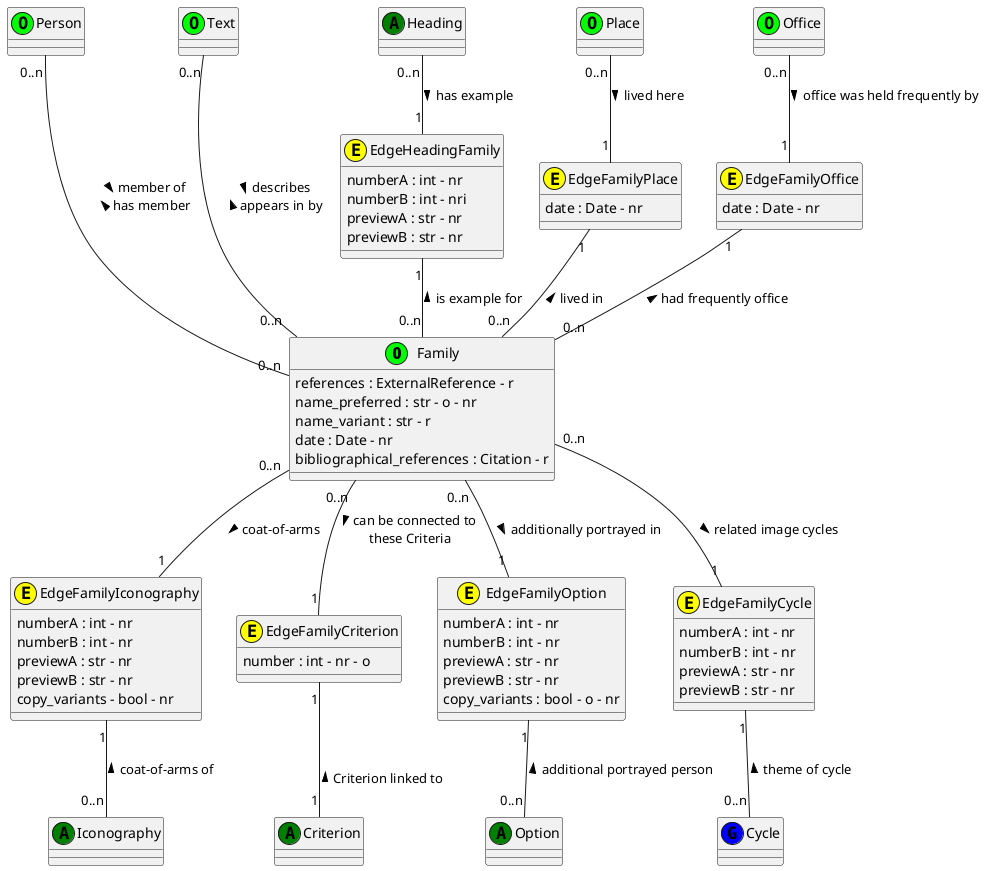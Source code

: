 @startuml Family

class Family <<(O,lime)>>
Family : references : ExternalReference - r
Family : name_preferred : str - o - nr
Family : name_variant : str - r
Family : date : Date - nr
Family : bibliographical_references : Citation - r

class Person <<(O,lime)>>

class Heading <<(A,green)>>

class Place <<(O,lime)>>

class Office <<(O,lime)>>

class Text <<(O,lime)>>

class Iconography <<(A,green)>>

class Criterion <<(A,green)>>

class Option <<(A,green)>>

class Cycle <<(G,blue)>>

class EdgeHeadingFamily  <<(E,yellow)>>
EdgeHeadingFamily : numberA : int - nr
EdgeHeadingFamily : numberB : int - nri
EdgeHeadingFamily : previewA : str - nr
EdgeHeadingFamily : previewB : str - nr



class EdgeFamilyPlace <<(E,yellow)>>
EdgeFamilyPlace : date : Date - nr

class EdgeFamilyOffice <<(E,yellow)>>
EdgeFamilyOffice : date : Date - nr

class EdgeFamilyIconography <<(E,yellow)>>
EdgeFamilyIconography : numberA : int - nr
EdgeFamilyIconography : numberB : int - nr
EdgeFamilyIconography : previewA : str - nr
EdgeFamilyIconography : previewB : str - nr
EdgeFamilyIconography : copy_variants - bool - nr

class EdgeFamilyCriterion <<(E,yellow)>>
EdgeFamilyCriterion : number : int - nr - o 

class EdgeFamilyOption <<(E,yellow)>>
EdgeFamilyOption : numberA : int - nr
EdgeFamilyOption : numberB : int - nr
EdgeFamilyOption : previewA : str - nr
EdgeFamilyOption : previewB : str - nr
EdgeFamilyOption : copy_variants : bool - o - nr

class EdgeFamilyCycle <<(E,yellow)>>
EdgeFamilyCycle : numberA : int - nr
EdgeFamilyCycle : numberB : int - nr
EdgeFamilyCycle : previewA : str - nr
EdgeFamilyCycle : previewB : str - nr

Person "0..n" --- "0..n" Family : > member of \n has member <

Text "0..n" --- "0..n" Family : > describes \n appears in by <

Heading "0..n" -- "1" EdgeHeadingFamily : > has example
EdgeHeadingFamily "1" -- "0..n" Family :  is example for <

Place "0..n" -- "1" EdgeFamilyPlace : lived here >
EdgeFamilyPlace "1" -- "0..n" Family : lived in <

Office "0..n" -- "1" EdgeFamilyOffice : office was held frequently by >
EdgeFamilyOffice "1" -- "0..n" Family : had frequently office <

Family "0..n" -- "1" EdgeFamilyIconography : coat-of-arms >
EdgeFamilyIconography "1" -- "0..n" Iconography : coat-of-arms of <

Family "0..n" -- "1" EdgeFamilyCriterion : > can be connected to \n these Criteria 
EdgeFamilyCriterion "1" -- "1" Criterion : \n Criterion linked to <

Family "0..n" -- "1" EdgeFamilyOption : additionally portrayed in >
EdgeFamilyOption "1" -- "0..n" Option : additional portrayed person <

Family "0..n" -- "1" EdgeFamilyCycle : related image cycles >
EdgeFamilyCycle "1" -- "0..n" Cycle : theme of cycle <




@enduml



